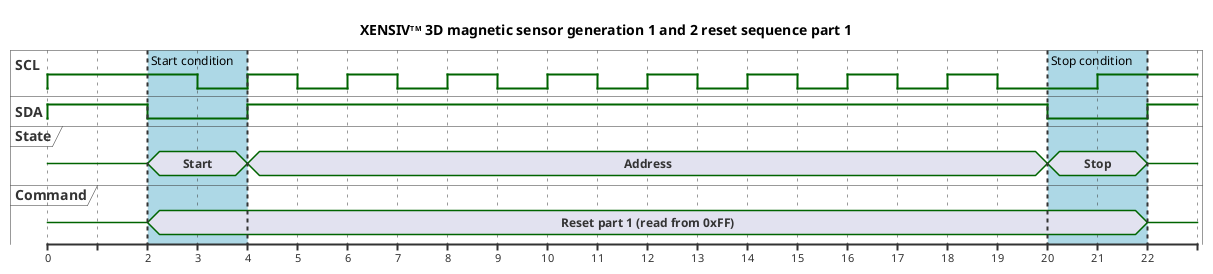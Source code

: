@startuml

title XENSIV<sup><size:10>TM</size></sup> 3D magnetic sensor generation 1 and 2 reset sequence part 1

binary "SCL" as scl
binary "SDA" as sda
concise "State" as state
concise "Command" as cmd

@2 as :start_begin
@4 as :start_end

@20 as :stop_begin
@22 as :stop_end

@0
scl is 1
sda is 1
state is {-}
cmd is {-}

@2
sda is 0
state is "Start"
cmd is "Reset part 1 (read from 0xFF)"

@3
scl is 0

@4
scl is 1
sda is 1
state is "Address"

@5
scl is 0

@6
scl is 1

@7
scl is 0

@8
scl is 1

@9
scl is 0

@10
scl is 1

@11
scl is 0

@12
scl is 1

@13
scl is 0

@14
scl is 1

@15
scl is 0

@16
scl is 1

@17
scl is 0

@18
scl is 1

@19
scl is 0

@20
sda is 0
state is "Stop"

@21
scl is 1

@22
sda is 1
state is {-}
cmd is {-}


highlight :start_begin to :start_end #lightBlue:Start condition
highlight :stop_begin  to :stop_end  #lightBlue:Stop condition

@enduml
